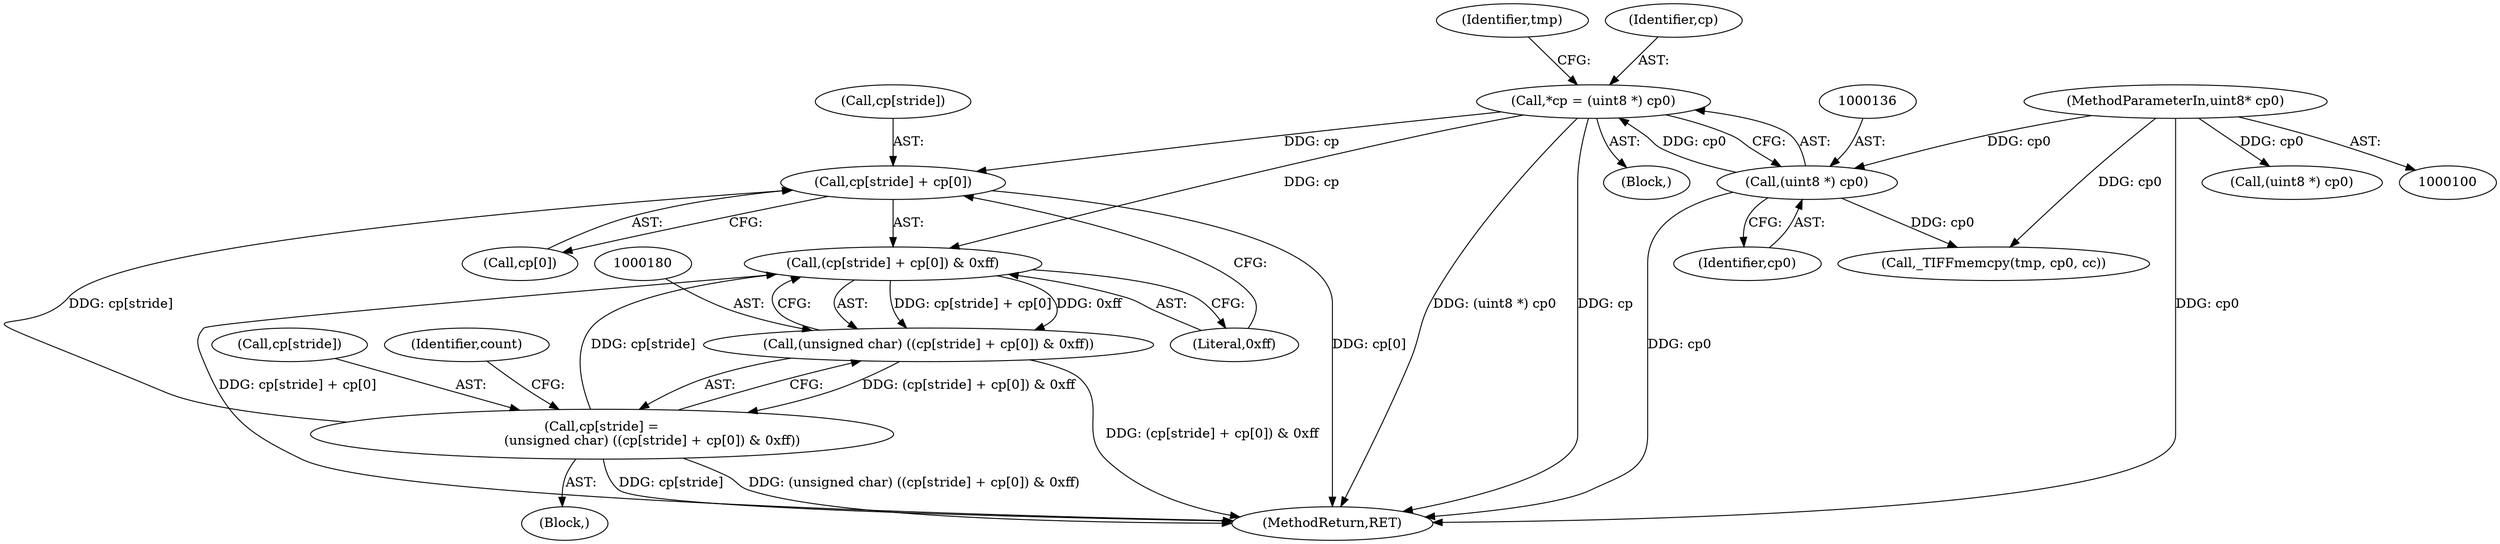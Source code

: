 digraph "0_libtiff_6a984bf7905c6621281588431f384e79d11a2e33_0@array" {
"1000182" [label="(Call,cp[stride] + cp[0])"];
"1000133" [label="(Call,*cp = (uint8 *) cp0)"];
"1000135" [label="(Call,(uint8 *) cp0)"];
"1000102" [label="(MethodParameterIn,uint8* cp0)"];
"1000175" [label="(Call,cp[stride] =\n                        (unsigned char) ((cp[stride] + cp[0]) & 0xff))"];
"1000179" [label="(Call,(unsigned char) ((cp[stride] + cp[0]) & 0xff))"];
"1000181" [label="(Call,(cp[stride] + cp[0]) & 0xff)"];
"1000175" [label="(Call,cp[stride] =\n                        (unsigned char) ((cp[stride] + cp[0]) & 0xff))"];
"1000140" [label="(Identifier,tmp)"];
"1000183" [label="(Call,cp[stride])"];
"1000242" [label="(MethodReturn,RET)"];
"1000173" [label="(Block,)"];
"1000186" [label="(Call,cp[0])"];
"1000135" [label="(Call,(uint8 *) cp0)"];
"1000176" [label="(Call,cp[stride])"];
"1000133" [label="(Call,*cp = (uint8 *) cp0)"];
"1000134" [label="(Identifier,cp)"];
"1000104" [label="(Block,)"];
"1000193" [label="(Call,_TIFFmemcpy(tmp, cp0, cc))"];
"1000189" [label="(Literal,0xff)"];
"1000199" [label="(Call,(uint8 *) cp0)"];
"1000102" [label="(MethodParameterIn,uint8* cp0)"];
"1000137" [label="(Identifier,cp0)"];
"1000191" [label="(Identifier,count)"];
"1000181" [label="(Call,(cp[stride] + cp[0]) & 0xff)"];
"1000182" [label="(Call,cp[stride] + cp[0])"];
"1000179" [label="(Call,(unsigned char) ((cp[stride] + cp[0]) & 0xff))"];
"1000182" -> "1000181"  [label="AST: "];
"1000182" -> "1000186"  [label="CFG: "];
"1000183" -> "1000182"  [label="AST: "];
"1000186" -> "1000182"  [label="AST: "];
"1000189" -> "1000182"  [label="CFG: "];
"1000182" -> "1000242"  [label="DDG: cp[0]"];
"1000133" -> "1000182"  [label="DDG: cp"];
"1000175" -> "1000182"  [label="DDG: cp[stride]"];
"1000133" -> "1000104"  [label="AST: "];
"1000133" -> "1000135"  [label="CFG: "];
"1000134" -> "1000133"  [label="AST: "];
"1000135" -> "1000133"  [label="AST: "];
"1000140" -> "1000133"  [label="CFG: "];
"1000133" -> "1000242"  [label="DDG: cp"];
"1000133" -> "1000242"  [label="DDG: (uint8 *) cp0"];
"1000135" -> "1000133"  [label="DDG: cp0"];
"1000133" -> "1000181"  [label="DDG: cp"];
"1000135" -> "1000137"  [label="CFG: "];
"1000136" -> "1000135"  [label="AST: "];
"1000137" -> "1000135"  [label="AST: "];
"1000135" -> "1000242"  [label="DDG: cp0"];
"1000102" -> "1000135"  [label="DDG: cp0"];
"1000135" -> "1000193"  [label="DDG: cp0"];
"1000102" -> "1000100"  [label="AST: "];
"1000102" -> "1000242"  [label="DDG: cp0"];
"1000102" -> "1000193"  [label="DDG: cp0"];
"1000102" -> "1000199"  [label="DDG: cp0"];
"1000175" -> "1000173"  [label="AST: "];
"1000175" -> "1000179"  [label="CFG: "];
"1000176" -> "1000175"  [label="AST: "];
"1000179" -> "1000175"  [label="AST: "];
"1000191" -> "1000175"  [label="CFG: "];
"1000175" -> "1000242"  [label="DDG: (unsigned char) ((cp[stride] + cp[0]) & 0xff)"];
"1000175" -> "1000242"  [label="DDG: cp[stride]"];
"1000179" -> "1000175"  [label="DDG: (cp[stride] + cp[0]) & 0xff"];
"1000175" -> "1000181"  [label="DDG: cp[stride]"];
"1000179" -> "1000181"  [label="CFG: "];
"1000180" -> "1000179"  [label="AST: "];
"1000181" -> "1000179"  [label="AST: "];
"1000179" -> "1000242"  [label="DDG: (cp[stride] + cp[0]) & 0xff"];
"1000181" -> "1000179"  [label="DDG: cp[stride] + cp[0]"];
"1000181" -> "1000179"  [label="DDG: 0xff"];
"1000181" -> "1000189"  [label="CFG: "];
"1000189" -> "1000181"  [label="AST: "];
"1000181" -> "1000242"  [label="DDG: cp[stride] + cp[0]"];
}

